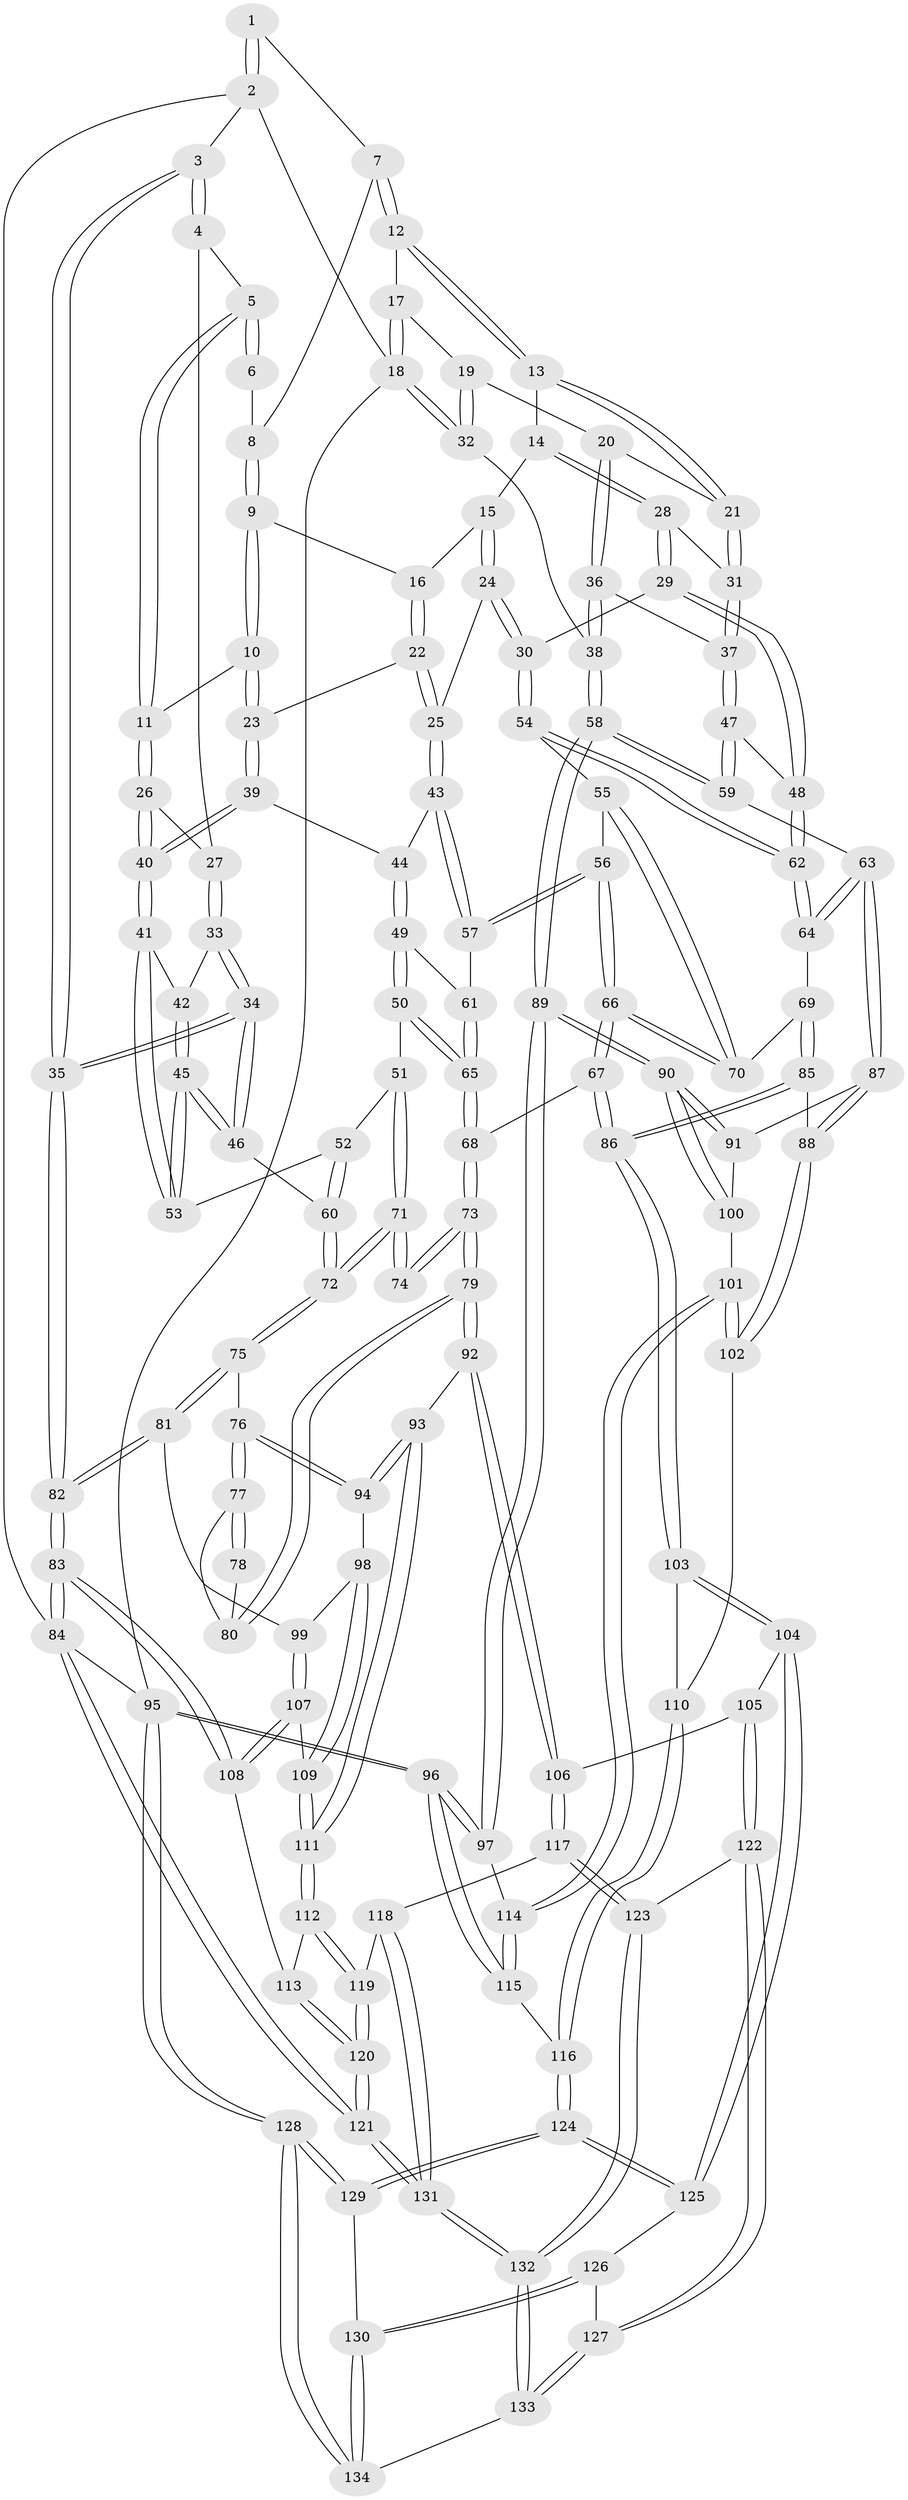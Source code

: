 // Generated by graph-tools (version 1.1) at 2025/11/02/27/25 16:11:52]
// undirected, 134 vertices, 332 edges
graph export_dot {
graph [start="1"]
  node [color=gray90,style=filled];
  1 [pos="+0.32317458042594654+0"];
  2 [pos="+0+0"];
  3 [pos="+0+0"];
  4 [pos="+0.11124356913465806+0.07739659613637803"];
  5 [pos="+0.30196278201964605+0.048091084932356316"];
  6 [pos="+0.3096235658765304+0"];
  7 [pos="+0.6783098839993669+0"];
  8 [pos="+0.4792922522609209+0.061925579201410376"];
  9 [pos="+0.46717415927058437+0.08097208788170782"];
  10 [pos="+0.36412389764393044+0.13344599634885262"];
  11 [pos="+0.32298809608943635+0.0942895614245845"];
  12 [pos="+0.6796988301107051+0"];
  13 [pos="+0.7006909410960148+0"];
  14 [pos="+0.6821521491436332+0.02585170456608721"];
  15 [pos="+0.5546889742466501+0.15167909857939432"];
  16 [pos="+0.5091362366138603+0.14664346441603035"];
  17 [pos="+0.8926557836633614+0"];
  18 [pos="+1+0"];
  19 [pos="+0.9321696458898645+0.13810222823212875"];
  20 [pos="+0.9010851467373351+0.14937191631936864"];
  21 [pos="+0.8428523183076079+0.1221672587039457"];
  22 [pos="+0.48989907679079026+0.2053073880543912"];
  23 [pos="+0.3664088554892816+0.16174177843711934"];
  24 [pos="+0.5824443666556403+0.26510952543532124"];
  25 [pos="+0.523103498428927+0.26765930261069926"];
  26 [pos="+0.18572544295272414+0.1832654001089641"];
  27 [pos="+0.140527779785733+0.1405763042626972"];
  28 [pos="+0.6811555202762276+0.21792915036758032"];
  29 [pos="+0.652897279544368+0.25720576847028076"];
  30 [pos="+0.6312158140013473+0.2781970317596623"];
  31 [pos="+0.7821833833078746+0.23131011034822654"];
  32 [pos="+1+0.11707008540199602"];
  33 [pos="+0.056874905684021045+0.25336235392102396"];
  34 [pos="+0+0.26978605570893066"];
  35 [pos="+0+0.26661816358374585"];
  36 [pos="+0.8964830271727419+0.24402120527471916"];
  37 [pos="+0.839262827927246+0.2865004915574399"];
  38 [pos="+1+0.3545973690737543"];
  39 [pos="+0.36170399050367996+0.17932635828327023"];
  40 [pos="+0.20948158826373467+0.25873924078064464"];
  41 [pos="+0.20917080468188765+0.26035601690692495"];
  42 [pos="+0.08013561187292623+0.2637389907097497"];
  43 [pos="+0.4786972132742495+0.3003192822736968"];
  44 [pos="+0.3794508790432515+0.254368440000471"];
  45 [pos="+0.11053897568393452+0.34135878028518296"];
  46 [pos="+0.10362537160942219+0.36210088583811534"];
  47 [pos="+0.8370647690821921+0.30388071124902355"];
  48 [pos="+0.8073131930462387+0.33692069067336206"];
  49 [pos="+0.3336643210096785+0.32320097586792235"];
  50 [pos="+0.29811859062479223+0.3578680805873186"];
  51 [pos="+0.29709065065965445+0.3577371757864695"];
  52 [pos="+0.21936971067517044+0.2838738312236102"];
  53 [pos="+0.21092427508240388+0.2682451839796535"];
  54 [pos="+0.637912932078997+0.3256724401897202"];
  55 [pos="+0.6091755305893204+0.3715592150933704"];
  56 [pos="+0.5095478457198763+0.405495152654645"];
  57 [pos="+0.46827051862605923+0.34957983724141134"];
  58 [pos="+1+0.4279391799281379"];
  59 [pos="+0.9608151391154515+0.4039079609705927"];
  60 [pos="+0.13173684676812303+0.43352196766940687"];
  61 [pos="+0.4640106606880578+0.3517367077810663"];
  62 [pos="+0.7637447437925575+0.42846353050024527"];
  63 [pos="+0.7948475760792854+0.4604211037905916"];
  64 [pos="+0.7642588542835964+0.4307693983510057"];
  65 [pos="+0.36515190504695016+0.4319330195593635"];
  66 [pos="+0.5002174024180583+0.5024358756355152"];
  67 [pos="+0.48733639023656994+0.5311133666850186"];
  68 [pos="+0.38417444512488746+0.5196353412647022"];
  69 [pos="+0.6618835490209745+0.49197815194411315"];
  70 [pos="+0.6115170155705368+0.43924296916113403"];
  71 [pos="+0.22450389200845444+0.43013773965082097"];
  72 [pos="+0.13220118066198427+0.4408874853751217"];
  73 [pos="+0.3433638742078186+0.5526296094947071"];
  74 [pos="+0.2501773464706324+0.477202218843498"];
  75 [pos="+0.10467651464392846+0.48023832712132114"];
  76 [pos="+0.1679196871896737+0.5443077286904076"];
  77 [pos="+0.1698605015197992+0.5442397927464805"];
  78 [pos="+0.23139405845510752+0.4956307265304799"];
  79 [pos="+0.3290904489378298+0.5754136969156858"];
  80 [pos="+0.23659823674452046+0.5554978975856382"];
  81 [pos="+0+0.512279140309333"];
  82 [pos="+0+0.4817800060343986"];
  83 [pos="+0+0.742987174801012"];
  84 [pos="+0+1"];
  85 [pos="+0.6397629421154256+0.5533530624715194"];
  86 [pos="+0.5412173982440294+0.5925751962544683"];
  87 [pos="+0.8102380602721038+0.5228081556386832"];
  88 [pos="+0.7276411949734524+0.6043220935206338"];
  89 [pos="+1+0.5795620479821336"];
  90 [pos="+1+0.5808634637161663"];
  91 [pos="+0.8105240715374766+0.5230043823876224"];
  92 [pos="+0.31247994024629216+0.6628721114546446"];
  93 [pos="+0.20083076635284552+0.6829289560937414"];
  94 [pos="+0.16477146131930526+0.6313331071320522"];
  95 [pos="+1+1"];
  96 [pos="+1+1"];
  97 [pos="+1+0.5891898941355834"];
  98 [pos="+0.10372763017876521+0.6283122421503352"];
  99 [pos="+0.06271988173615409+0.6207814457202417"];
  100 [pos="+0.8631924628847756+0.6643788334547504"];
  101 [pos="+0.8135014798834864+0.7177674610508122"];
  102 [pos="+0.7336859737612511+0.6538836661191153"];
  103 [pos="+0.5408538512634083+0.7429360429157749"];
  104 [pos="+0.5359432615116819+0.7551752618444302"];
  105 [pos="+0.3821656729740307+0.751296198978306"];
  106 [pos="+0.3725406831457666+0.7466899581106652"];
  107 [pos="+0.053480152041850915+0.6890942591507161"];
  108 [pos="+0+0.7407157778062436"];
  109 [pos="+0.10770470890054737+0.7076303808628241"];
  110 [pos="+0.664232551609775+0.693577367954245"];
  111 [pos="+0.16462686699217918+0.7360102827237207"];
  112 [pos="+0.15245264580975307+0.8130310691807242"];
  113 [pos="+0.05134350180542376+0.782709178867457"];
  114 [pos="+0.8173312344347257+0.7859056139523111"];
  115 [pos="+0.8171721949820447+0.8244434672036546"];
  116 [pos="+0.7943607911169729+0.8297603411564322"];
  117 [pos="+0.21264153484945894+0.8601476151941438"];
  118 [pos="+0.20091915579802555+0.8605912458326196"];
  119 [pos="+0.1538240663955354+0.8166174628009404"];
  120 [pos="+0+0.9472975130800478"];
  121 [pos="+0+1"];
  122 [pos="+0.36459614100042315+0.9040589330332801"];
  123 [pos="+0.32518803295361465+0.9332835207607981"];
  124 [pos="+0.6943121239254307+0.8600601881710317"];
  125 [pos="+0.5576741123192009+0.802266202595951"];
  126 [pos="+0.5450384731137667+0.8353241267586687"];
  127 [pos="+0.4749390769670475+0.9370524136884596"];
  128 [pos="+0.7533670150703179+1"];
  129 [pos="+0.6927211482734361+0.886116092416368"];
  130 [pos="+0.5979470479257799+0.9953712256350894"];
  131 [pos="+0.0728020713226856+1"];
  132 [pos="+0.3141387186330408+1"];
  133 [pos="+0.46997764869858427+1"];
  134 [pos="+0.5785035233357095+1"];
  1 -- 2;
  1 -- 2;
  1 -- 7;
  2 -- 3;
  2 -- 18;
  2 -- 84;
  3 -- 4;
  3 -- 4;
  3 -- 35;
  3 -- 35;
  4 -- 5;
  4 -- 27;
  5 -- 6;
  5 -- 6;
  5 -- 11;
  5 -- 11;
  6 -- 8;
  7 -- 8;
  7 -- 12;
  7 -- 12;
  8 -- 9;
  8 -- 9;
  9 -- 10;
  9 -- 10;
  9 -- 16;
  10 -- 11;
  10 -- 23;
  10 -- 23;
  11 -- 26;
  11 -- 26;
  12 -- 13;
  12 -- 13;
  12 -- 17;
  13 -- 14;
  13 -- 21;
  13 -- 21;
  14 -- 15;
  14 -- 28;
  14 -- 28;
  15 -- 16;
  15 -- 24;
  15 -- 24;
  16 -- 22;
  16 -- 22;
  17 -- 18;
  17 -- 18;
  17 -- 19;
  18 -- 32;
  18 -- 32;
  18 -- 95;
  19 -- 20;
  19 -- 32;
  19 -- 32;
  20 -- 21;
  20 -- 36;
  20 -- 36;
  21 -- 31;
  21 -- 31;
  22 -- 23;
  22 -- 25;
  22 -- 25;
  23 -- 39;
  23 -- 39;
  24 -- 25;
  24 -- 30;
  24 -- 30;
  25 -- 43;
  25 -- 43;
  26 -- 27;
  26 -- 40;
  26 -- 40;
  27 -- 33;
  27 -- 33;
  28 -- 29;
  28 -- 29;
  28 -- 31;
  29 -- 30;
  29 -- 48;
  29 -- 48;
  30 -- 54;
  30 -- 54;
  31 -- 37;
  31 -- 37;
  32 -- 38;
  33 -- 34;
  33 -- 34;
  33 -- 42;
  34 -- 35;
  34 -- 35;
  34 -- 46;
  34 -- 46;
  35 -- 82;
  35 -- 82;
  36 -- 37;
  36 -- 38;
  36 -- 38;
  37 -- 47;
  37 -- 47;
  38 -- 58;
  38 -- 58;
  39 -- 40;
  39 -- 40;
  39 -- 44;
  40 -- 41;
  40 -- 41;
  41 -- 42;
  41 -- 53;
  41 -- 53;
  42 -- 45;
  42 -- 45;
  43 -- 44;
  43 -- 57;
  43 -- 57;
  44 -- 49;
  44 -- 49;
  45 -- 46;
  45 -- 46;
  45 -- 53;
  45 -- 53;
  46 -- 60;
  47 -- 48;
  47 -- 59;
  47 -- 59;
  48 -- 62;
  48 -- 62;
  49 -- 50;
  49 -- 50;
  49 -- 61;
  50 -- 51;
  50 -- 65;
  50 -- 65;
  51 -- 52;
  51 -- 71;
  51 -- 71;
  52 -- 53;
  52 -- 60;
  52 -- 60;
  54 -- 55;
  54 -- 62;
  54 -- 62;
  55 -- 56;
  55 -- 70;
  55 -- 70;
  56 -- 57;
  56 -- 57;
  56 -- 66;
  56 -- 66;
  57 -- 61;
  58 -- 59;
  58 -- 59;
  58 -- 89;
  58 -- 89;
  59 -- 63;
  60 -- 72;
  60 -- 72;
  61 -- 65;
  61 -- 65;
  62 -- 64;
  62 -- 64;
  63 -- 64;
  63 -- 64;
  63 -- 87;
  63 -- 87;
  64 -- 69;
  65 -- 68;
  65 -- 68;
  66 -- 67;
  66 -- 67;
  66 -- 70;
  66 -- 70;
  67 -- 68;
  67 -- 86;
  67 -- 86;
  68 -- 73;
  68 -- 73;
  69 -- 70;
  69 -- 85;
  69 -- 85;
  71 -- 72;
  71 -- 72;
  71 -- 74;
  71 -- 74;
  72 -- 75;
  72 -- 75;
  73 -- 74;
  73 -- 74;
  73 -- 79;
  73 -- 79;
  75 -- 76;
  75 -- 81;
  75 -- 81;
  76 -- 77;
  76 -- 77;
  76 -- 94;
  76 -- 94;
  77 -- 78;
  77 -- 78;
  77 -- 80;
  78 -- 80;
  79 -- 80;
  79 -- 80;
  79 -- 92;
  79 -- 92;
  81 -- 82;
  81 -- 82;
  81 -- 99;
  82 -- 83;
  82 -- 83;
  83 -- 84;
  83 -- 84;
  83 -- 108;
  83 -- 108;
  84 -- 121;
  84 -- 121;
  84 -- 95;
  85 -- 86;
  85 -- 86;
  85 -- 88;
  86 -- 103;
  86 -- 103;
  87 -- 88;
  87 -- 88;
  87 -- 91;
  88 -- 102;
  88 -- 102;
  89 -- 90;
  89 -- 90;
  89 -- 97;
  89 -- 97;
  90 -- 91;
  90 -- 91;
  90 -- 100;
  90 -- 100;
  91 -- 100;
  92 -- 93;
  92 -- 106;
  92 -- 106;
  93 -- 94;
  93 -- 94;
  93 -- 111;
  93 -- 111;
  94 -- 98;
  95 -- 96;
  95 -- 96;
  95 -- 128;
  95 -- 128;
  96 -- 97;
  96 -- 97;
  96 -- 115;
  96 -- 115;
  97 -- 114;
  98 -- 99;
  98 -- 109;
  98 -- 109;
  99 -- 107;
  99 -- 107;
  100 -- 101;
  101 -- 102;
  101 -- 102;
  101 -- 114;
  101 -- 114;
  102 -- 110;
  103 -- 104;
  103 -- 104;
  103 -- 110;
  104 -- 105;
  104 -- 125;
  104 -- 125;
  105 -- 106;
  105 -- 122;
  105 -- 122;
  106 -- 117;
  106 -- 117;
  107 -- 108;
  107 -- 108;
  107 -- 109;
  108 -- 113;
  109 -- 111;
  109 -- 111;
  110 -- 116;
  110 -- 116;
  111 -- 112;
  111 -- 112;
  112 -- 113;
  112 -- 119;
  112 -- 119;
  113 -- 120;
  113 -- 120;
  114 -- 115;
  114 -- 115;
  115 -- 116;
  116 -- 124;
  116 -- 124;
  117 -- 118;
  117 -- 123;
  117 -- 123;
  118 -- 119;
  118 -- 131;
  118 -- 131;
  119 -- 120;
  119 -- 120;
  120 -- 121;
  120 -- 121;
  121 -- 131;
  121 -- 131;
  122 -- 123;
  122 -- 127;
  122 -- 127;
  123 -- 132;
  123 -- 132;
  124 -- 125;
  124 -- 125;
  124 -- 129;
  124 -- 129;
  125 -- 126;
  126 -- 127;
  126 -- 130;
  126 -- 130;
  127 -- 133;
  127 -- 133;
  128 -- 129;
  128 -- 129;
  128 -- 134;
  128 -- 134;
  129 -- 130;
  130 -- 134;
  130 -- 134;
  131 -- 132;
  131 -- 132;
  132 -- 133;
  132 -- 133;
  133 -- 134;
}
